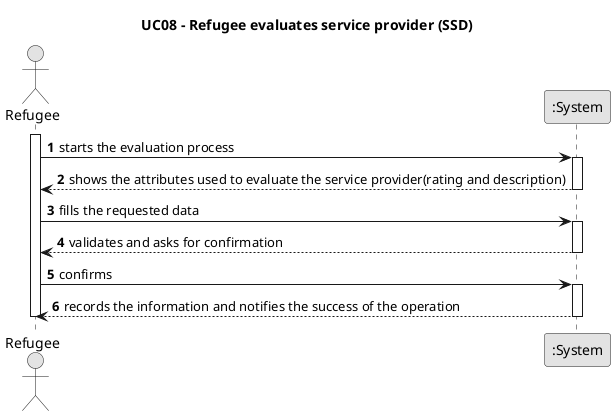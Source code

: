 @startuml
'https://plantuml.com/sequence-diagram

skinparam monochrome true
skinparam packageStyle rectangle
skinparam shadowing false

title UC08 - Refugee evaluates service provider (SSD)

autonumber

actor Refugee
participant ":System" as System

activate Refugee
    Refugee -> System : starts the evaluation process
    activate System
        System --> Refugee : shows the attributes used to evaluate the service provider(rating and description)
    deactivate System

    Refugee -> System : fills the requested data
    activate System
        System --> Refugee : validates and asks for confirmation
    deactivate System

    Refugee -> System : confirms
    activate System
        System --> Refugee : records the information and notifies the success of the operation
    deactivate System
deactivate Refugee
@enduml
